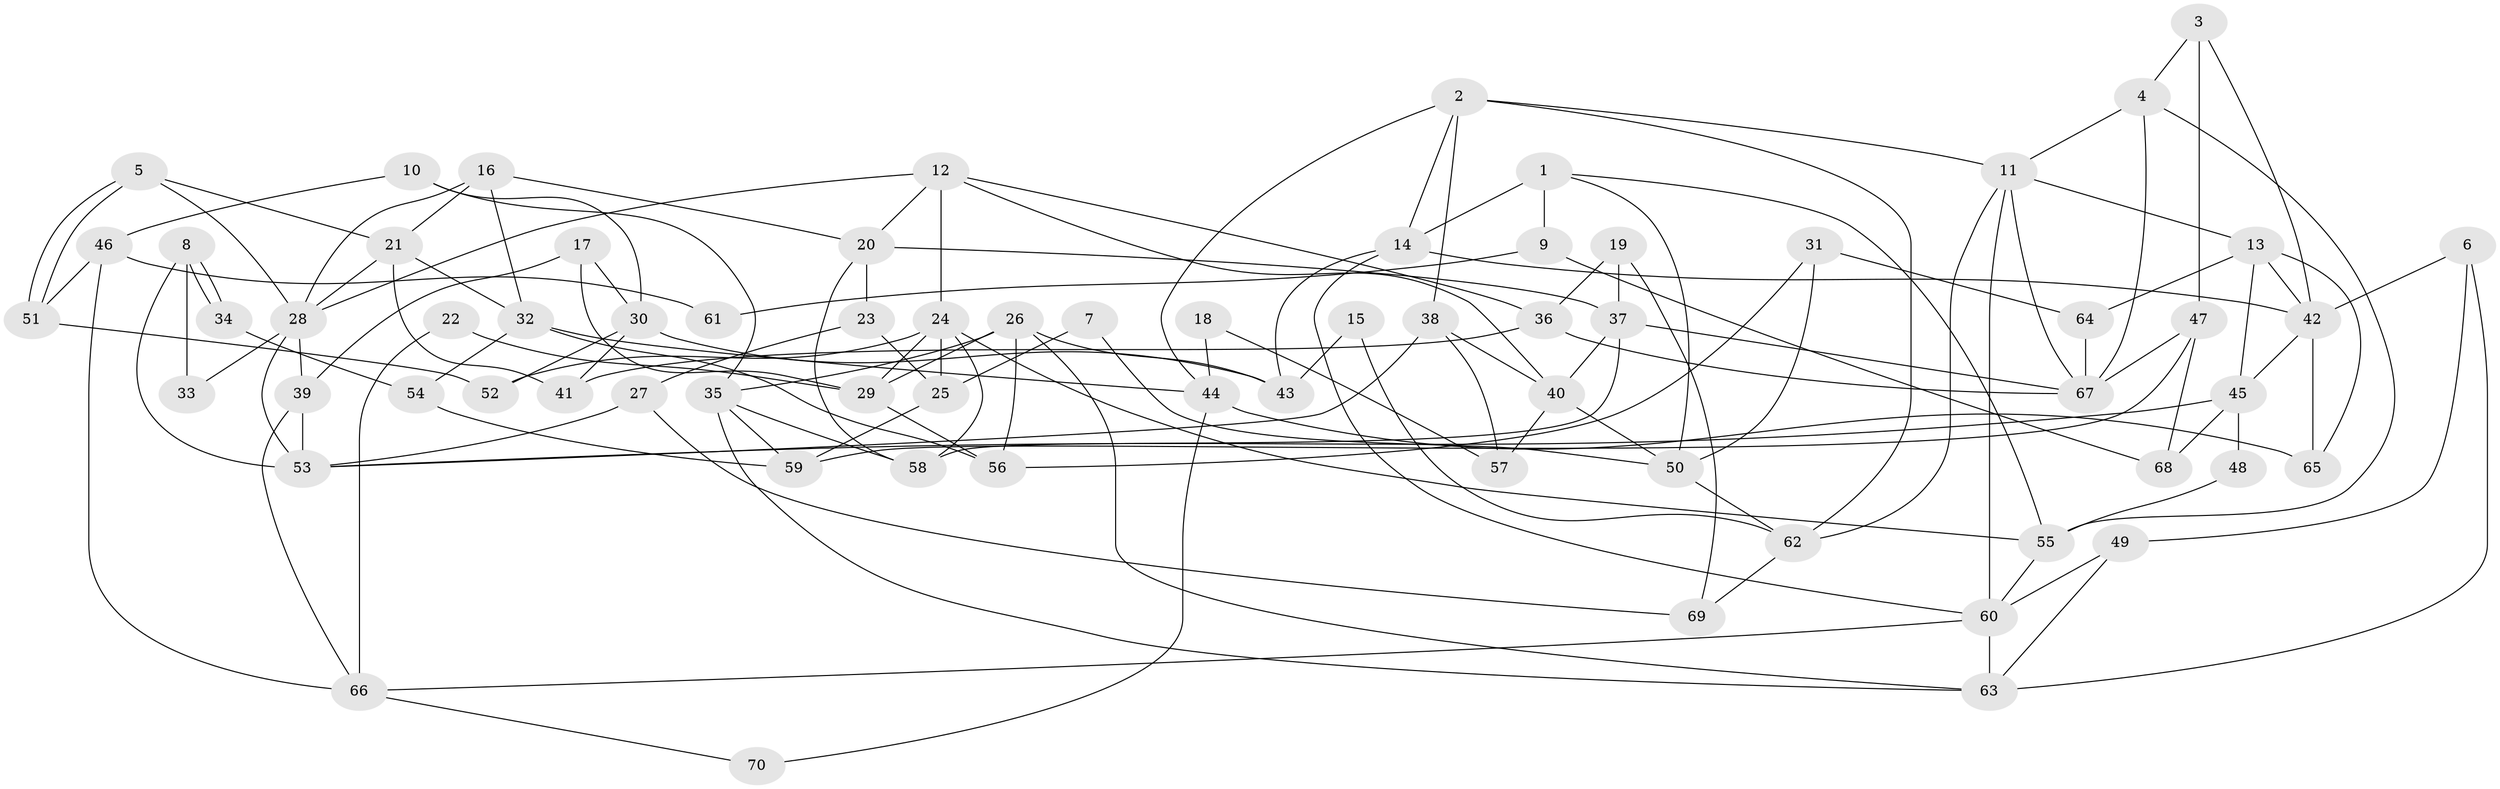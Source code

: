 // coarse degree distribution, {4: 0.16666666666666666, 5: 0.11904761904761904, 3: 0.2619047619047619, 2: 0.11904761904761904, 9: 0.07142857142857142, 6: 0.21428571428571427, 20: 0.023809523809523808, 7: 0.023809523809523808}
// Generated by graph-tools (version 1.1) at 2025/18/03/04/25 18:18:38]
// undirected, 70 vertices, 140 edges
graph export_dot {
graph [start="1"]
  node [color=gray90,style=filled];
  1;
  2;
  3;
  4;
  5;
  6;
  7;
  8;
  9;
  10;
  11;
  12;
  13;
  14;
  15;
  16;
  17;
  18;
  19;
  20;
  21;
  22;
  23;
  24;
  25;
  26;
  27;
  28;
  29;
  30;
  31;
  32;
  33;
  34;
  35;
  36;
  37;
  38;
  39;
  40;
  41;
  42;
  43;
  44;
  45;
  46;
  47;
  48;
  49;
  50;
  51;
  52;
  53;
  54;
  55;
  56;
  57;
  58;
  59;
  60;
  61;
  62;
  63;
  64;
  65;
  66;
  67;
  68;
  69;
  70;
  1 -- 14;
  1 -- 55;
  1 -- 9;
  1 -- 50;
  2 -- 62;
  2 -- 11;
  2 -- 14;
  2 -- 38;
  2 -- 44;
  3 -- 4;
  3 -- 42;
  3 -- 47;
  4 -- 67;
  4 -- 55;
  4 -- 11;
  5 -- 21;
  5 -- 51;
  5 -- 51;
  5 -- 28;
  6 -- 42;
  6 -- 49;
  6 -- 63;
  7 -- 50;
  7 -- 25;
  8 -- 53;
  8 -- 34;
  8 -- 34;
  8 -- 33;
  9 -- 68;
  9 -- 61;
  10 -- 35;
  10 -- 30;
  10 -- 46;
  11 -- 67;
  11 -- 13;
  11 -- 60;
  11 -- 62;
  12 -- 28;
  12 -- 24;
  12 -- 20;
  12 -- 36;
  12 -- 40;
  13 -- 65;
  13 -- 42;
  13 -- 45;
  13 -- 64;
  14 -- 42;
  14 -- 43;
  14 -- 60;
  15 -- 43;
  15 -- 62;
  16 -- 20;
  16 -- 32;
  16 -- 21;
  16 -- 28;
  17 -- 39;
  17 -- 30;
  17 -- 29;
  18 -- 44;
  18 -- 57;
  19 -- 36;
  19 -- 37;
  19 -- 69;
  20 -- 37;
  20 -- 23;
  20 -- 58;
  21 -- 28;
  21 -- 32;
  21 -- 41;
  22 -- 66;
  22 -- 29;
  23 -- 25;
  23 -- 27;
  24 -- 58;
  24 -- 29;
  24 -- 25;
  24 -- 52;
  24 -- 55;
  25 -- 59;
  26 -- 29;
  26 -- 63;
  26 -- 35;
  26 -- 43;
  26 -- 56;
  27 -- 53;
  27 -- 69;
  28 -- 33;
  28 -- 39;
  28 -- 53;
  29 -- 56;
  30 -- 43;
  30 -- 52;
  30 -- 41;
  31 -- 64;
  31 -- 50;
  31 -- 56;
  32 -- 56;
  32 -- 44;
  32 -- 54;
  34 -- 54;
  35 -- 63;
  35 -- 58;
  35 -- 59;
  36 -- 41;
  36 -- 67;
  37 -- 58;
  37 -- 40;
  37 -- 67;
  38 -- 40;
  38 -- 53;
  38 -- 57;
  39 -- 53;
  39 -- 66;
  40 -- 50;
  40 -- 57;
  42 -- 45;
  42 -- 65;
  44 -- 65;
  44 -- 70;
  45 -- 53;
  45 -- 48;
  45 -- 68;
  46 -- 66;
  46 -- 51;
  46 -- 61;
  47 -- 67;
  47 -- 59;
  47 -- 68;
  48 -- 55;
  49 -- 60;
  49 -- 63;
  50 -- 62;
  51 -- 52;
  54 -- 59;
  55 -- 60;
  60 -- 63;
  60 -- 66;
  62 -- 69;
  64 -- 67;
  66 -- 70;
}

